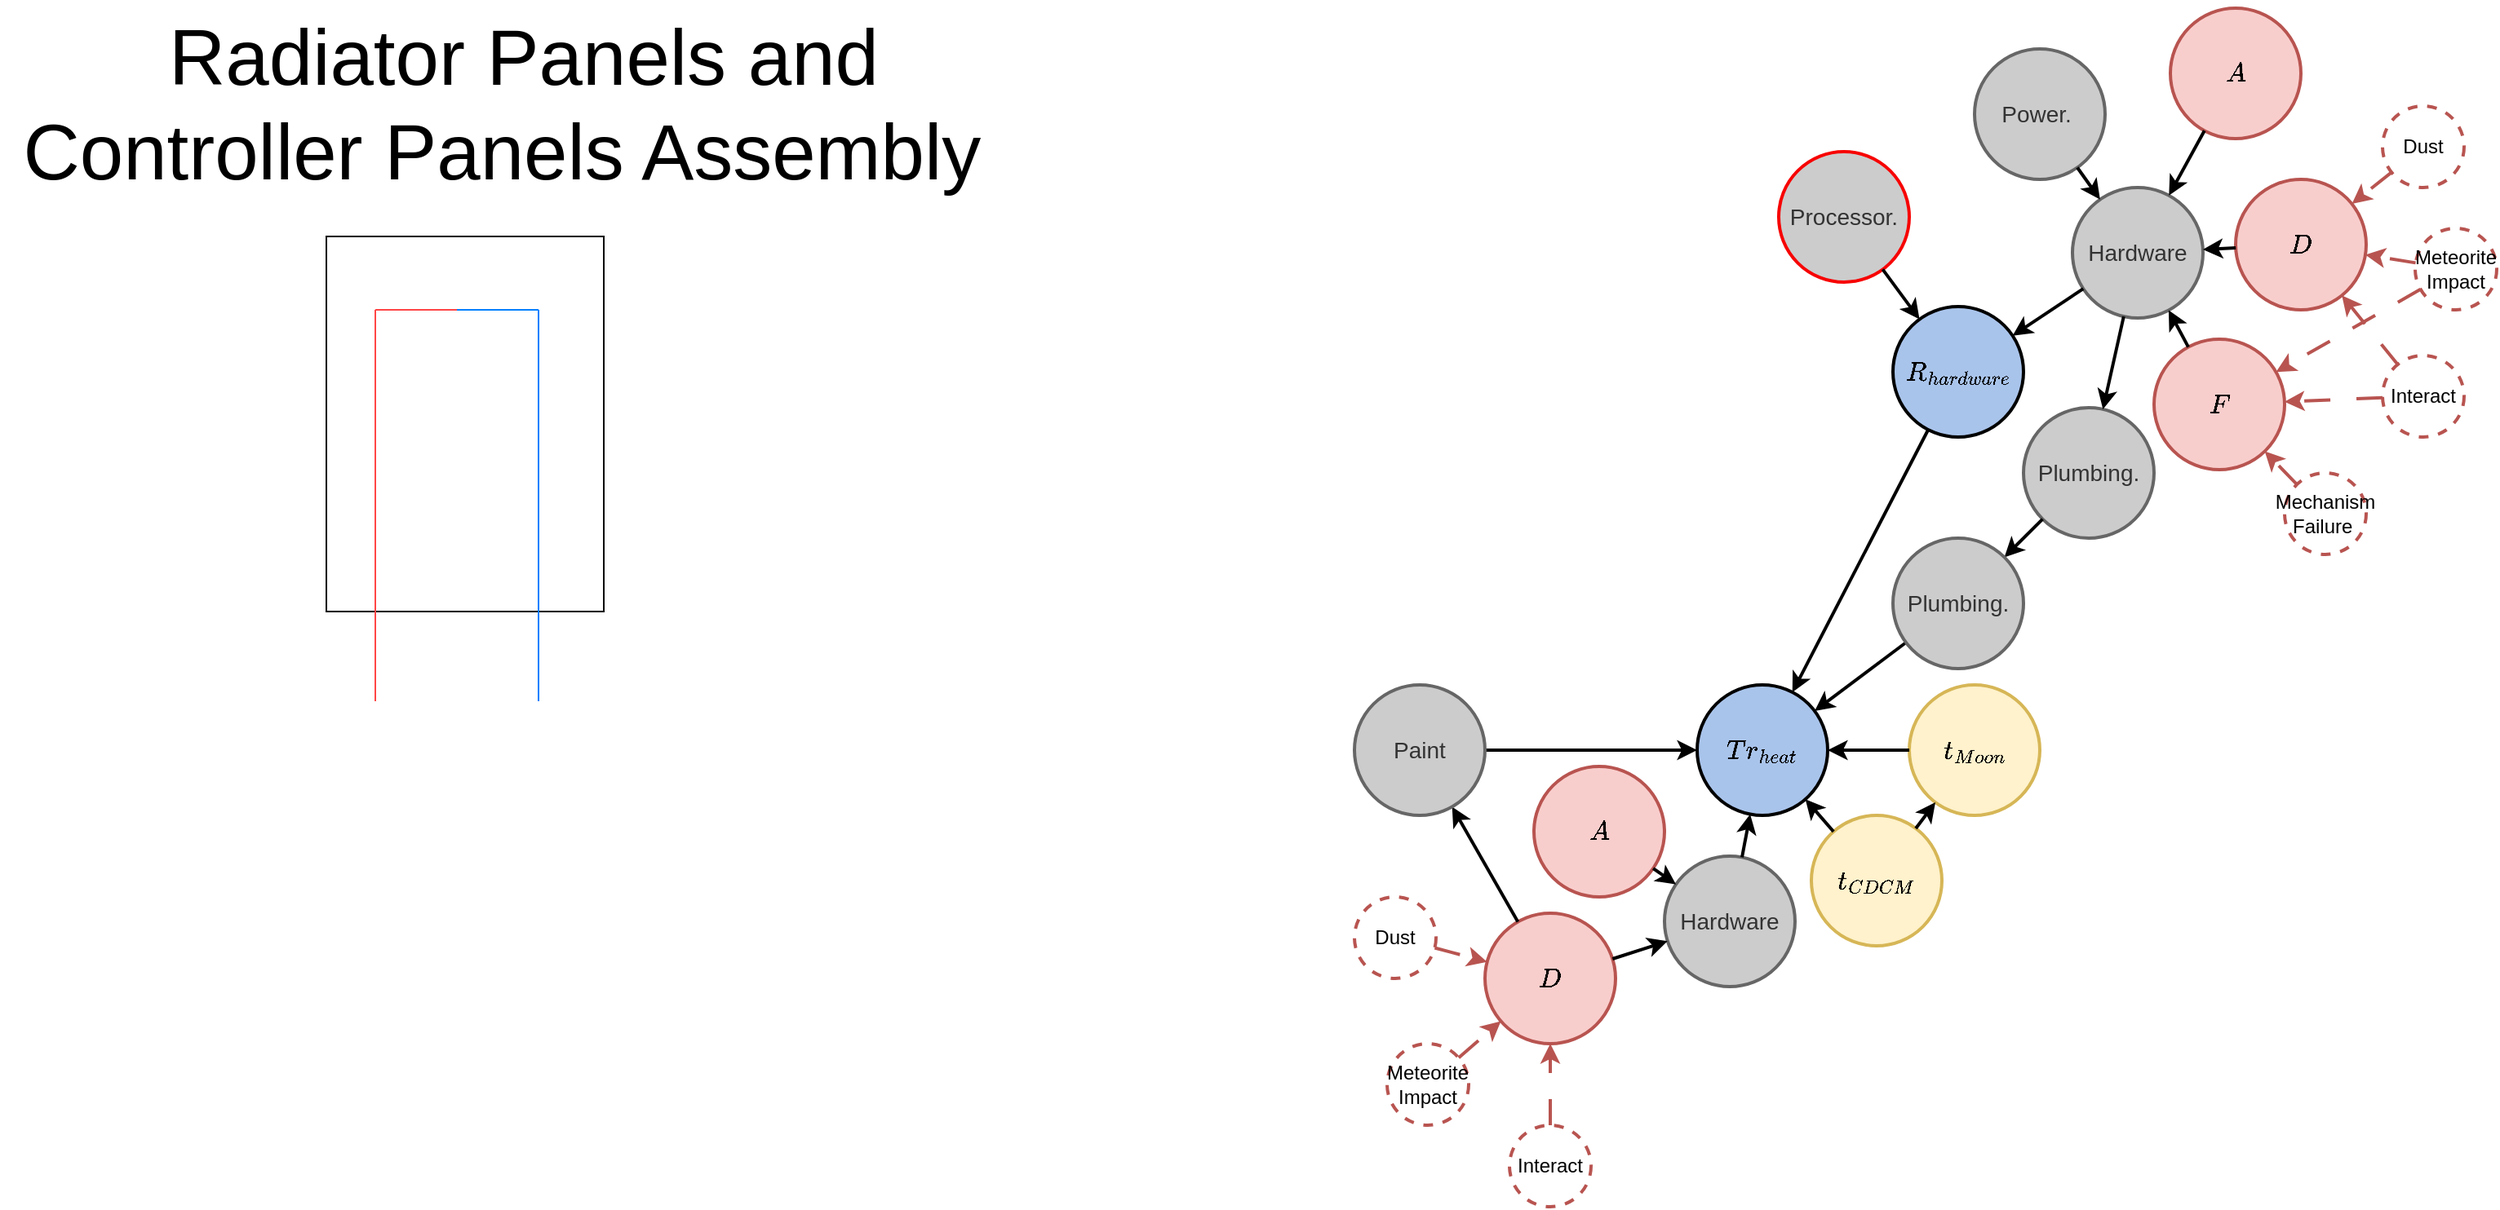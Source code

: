 <mxfile version="23.1.5" type="device" pages="2">
  <diagram name="Radiator Panel and Controller Assembly" id="eAiV2HlveXnox6a5wbPU">
    <mxGraphModel dx="-2134" dy="1843" grid="1" gridSize="10" guides="1" tooltips="1" connect="1" arrows="1" fold="1" page="1" pageScale="1" pageWidth="850" pageHeight="1100" math="1" shadow="0">
      <root>
        <mxCell id="0" />
        <mxCell id="1" parent="0" />
        <mxCell id="MpkXv-uB2nJ2toXxbD7L-1" value="&lt;div style=&quot;text-align: center;&quot;&gt;&lt;font style=&quot;font-size: 48px;&quot;&gt;Radiator Panels and Controller Panels Assembly&amp;nbsp;&amp;nbsp;&lt;/font&gt;&lt;/div&gt;" style="text;whiteSpace=wrap;html=1;fillColor=none;" parent="1" vertex="1">
          <mxGeometry x="3450" y="-1010" width="640" height="85.33" as="geometry" />
        </mxCell>
        <mxCell id="MpkXv-uB2nJ2toXxbD7L-2" value="" style="rounded=0;whiteSpace=wrap;html=1;" parent="1" vertex="1">
          <mxGeometry x="3650" y="-865" width="170" height="230" as="geometry" />
        </mxCell>
        <mxCell id="MpkXv-uB2nJ2toXxbD7L-3" value="" style="endArrow=none;html=1;rounded=0;exitX=0.75;exitY=0;exitDx=0;exitDy=0;strokeColor=#007FFF;" parent="1" edge="1">
          <mxGeometry width="50" height="50" relative="1" as="geometry">
            <mxPoint x="3780" y="-820" as="sourcePoint" />
            <mxPoint x="3780" y="-580" as="targetPoint" />
          </mxGeometry>
        </mxCell>
        <mxCell id="MpkXv-uB2nJ2toXxbD7L-4" value="" style="endArrow=none;html=1;rounded=0;exitX=0.75;exitY=0;exitDx=0;exitDy=0;fillColor=#FF0000;strokeColor=#FF4545;" parent="1" edge="1">
          <mxGeometry width="50" height="50" relative="1" as="geometry">
            <mxPoint x="3680" y="-820" as="sourcePoint" />
            <mxPoint x="3680" y="-580" as="targetPoint" />
          </mxGeometry>
        </mxCell>
        <mxCell id="MpkXv-uB2nJ2toXxbD7L-5" value="" style="endArrow=none;html=1;rounded=0;fillColor=#FF0000;strokeColor=#FF4545;" parent="1" edge="1">
          <mxGeometry width="50" height="50" relative="1" as="geometry">
            <mxPoint x="3680" y="-820" as="sourcePoint" />
            <mxPoint x="3735" y="-820" as="targetPoint" />
          </mxGeometry>
        </mxCell>
        <mxCell id="MpkXv-uB2nJ2toXxbD7L-6" value="" style="endArrow=none;html=1;rounded=0;entryX=0.432;entryY=0.196;entryDx=0;entryDy=0;entryPerimeter=0;strokeColor=#007FFF;" parent="1" edge="1">
          <mxGeometry width="50" height="50" relative="1" as="geometry">
            <mxPoint x="3730" y="-820" as="sourcePoint" />
            <mxPoint x="3780" y="-820" as="targetPoint" />
          </mxGeometry>
        </mxCell>
        <mxCell id="MpkXv-uB2nJ2toXxbD7L-18" value="&lt;font style=&quot;font-size: 14px;&quot;&gt;Plumbing.&lt;/font&gt;" style="ellipse;whiteSpace=wrap;html=1;aspect=fixed;fillColor=#CCCCCC;strokeColor=#666666;strokeWidth=2;fontColor=#333333;" parent="1" vertex="1">
          <mxGeometry x="4690" y="-760" width="80" height="80" as="geometry" />
        </mxCell>
        <mxCell id="MpkXv-uB2nJ2toXxbD7L-19" value="&lt;font style=&quot;font-size: 14px;&quot;&gt;$$Tr_{heat}$$&lt;/font&gt;" style="ellipse;whiteSpace=wrap;html=1;aspect=fixed;fillColor=#A9C4EB;strokeWidth=2;" parent="1" vertex="1">
          <mxGeometry x="4490" y="-590" width="80" height="80" as="geometry" />
        </mxCell>
        <mxCell id="MpkXv-uB2nJ2toXxbD7L-20" value="&lt;font style=&quot;font-size: 14px;&quot;&gt;Hardware&lt;/font&gt;" style="ellipse;whiteSpace=wrap;html=1;aspect=fixed;fillColor=#CCCCCC;strokeColor=#666666;strokeWidth=2;fontColor=#333333;" parent="1" vertex="1">
          <mxGeometry x="4470" y="-485" width="80" height="80" as="geometry" />
        </mxCell>
        <mxCell id="MpkXv-uB2nJ2toXxbD7L-21" value="" style="endArrow=classic;html=1;rounded=0;strokeWidth=2;" parent="1" source="MpkXv-uB2nJ2toXxbD7L-20" target="MpkXv-uB2nJ2toXxbD7L-19" edge="1">
          <mxGeometry width="50" height="50" relative="1" as="geometry">
            <mxPoint x="4260" y="-600" as="sourcePoint" />
            <mxPoint x="4310" y="-650" as="targetPoint" />
          </mxGeometry>
        </mxCell>
        <mxCell id="MpkXv-uB2nJ2toXxbD7L-22" value="" style="endArrow=classic;html=1;rounded=0;strokeWidth=2;" parent="1" source="QvR7kz82h0KMmSURmOb6-1" target="MpkXv-uB2nJ2toXxbD7L-19" edge="1">
          <mxGeometry width="50" height="50" relative="1" as="geometry">
            <mxPoint x="4586.126" y="-503.161" as="sourcePoint" />
            <mxPoint x="4592" y="-501" as="targetPoint" />
          </mxGeometry>
        </mxCell>
        <mxCell id="MpkXv-uB2nJ2toXxbD7L-23" value="&lt;font style=&quot;font-size: 14px;&quot;&gt;$$D$$&lt;/font&gt;" style="ellipse;whiteSpace=wrap;html=1;aspect=fixed;fillColor=#f8cecc;strokeColor=#b85450;strokeWidth=2;" parent="1" vertex="1">
          <mxGeometry x="4360" y="-450" width="80" height="80" as="geometry" />
        </mxCell>
        <mxCell id="MpkXv-uB2nJ2toXxbD7L-24" value="&lt;font style=&quot;font-size: 14px;&quot;&gt;$$A$$&lt;/font&gt;" style="ellipse;whiteSpace=wrap;html=1;aspect=fixed;fillColor=#f8cecc;strokeColor=#b85450;strokeWidth=2;" parent="1" vertex="1">
          <mxGeometry x="4390" y="-540" width="80" height="80" as="geometry" />
        </mxCell>
        <mxCell id="MpkXv-uB2nJ2toXxbD7L-25" value="" style="endArrow=classic;html=1;rounded=0;strokeWidth=2;" parent="1" source="MpkXv-uB2nJ2toXxbD7L-23" target="MpkXv-uB2nJ2toXxbD7L-20" edge="1">
          <mxGeometry width="50" height="50" relative="1" as="geometry">
            <mxPoint x="4553" y="-458" as="sourcePoint" />
            <mxPoint x="4596" y="-487" as="targetPoint" />
          </mxGeometry>
        </mxCell>
        <mxCell id="MpkXv-uB2nJ2toXxbD7L-26" value="" style="endArrow=classic;html=1;rounded=0;strokeWidth=2;" parent="1" source="MpkXv-uB2nJ2toXxbD7L-24" target="MpkXv-uB2nJ2toXxbD7L-20" edge="1">
          <mxGeometry width="50" height="50" relative="1" as="geometry">
            <mxPoint x="4448" y="-412" as="sourcePoint" />
            <mxPoint x="4589.178" y="-495.068" as="targetPoint" />
          </mxGeometry>
        </mxCell>
        <mxCell id="MpkXv-uB2nJ2toXxbD7L-27" value="&lt;font style=&quot;font-size: 12px;&quot;&gt;Meteorite Impact&lt;/font&gt;" style="ellipse;whiteSpace=wrap;html=1;aspect=fixed;strokeWidth=2;strokeColor=#b85450;fillColor=#ffffff;dashed=1;" parent="1" vertex="1">
          <mxGeometry x="4300" y="-370" width="50" height="50" as="geometry" />
        </mxCell>
        <mxCell id="MpkXv-uB2nJ2toXxbD7L-28" value="Interact" style="ellipse;whiteSpace=wrap;html=1;aspect=fixed;strokeWidth=2;strokeColor=#b85450;fillColor=#ffffff;dashed=1;" parent="1" vertex="1">
          <mxGeometry x="4375" y="-320" width="50" height="50" as="geometry" />
        </mxCell>
        <mxCell id="MpkXv-uB2nJ2toXxbD7L-29" value="&lt;font style=&quot;font-size: 12px;&quot;&gt;Dust&lt;/font&gt;" style="ellipse;whiteSpace=wrap;html=1;aspect=fixed;strokeWidth=2;strokeColor=#b85450;fillColor=#ffffff;dashed=1;" parent="1" vertex="1">
          <mxGeometry x="4280" y="-460" width="50" height="50" as="geometry" />
        </mxCell>
        <mxCell id="MpkXv-uB2nJ2toXxbD7L-30" value="" style="endArrow=classic;html=1;rounded=0;strokeColor=#B85450;dashed=1;dashPattern=8 8;strokeWidth=2;" parent="1" source="MpkXv-uB2nJ2toXxbD7L-28" target="MpkXv-uB2nJ2toXxbD7L-23" edge="1">
          <mxGeometry width="50" height="50" relative="1" as="geometry">
            <mxPoint x="4489" y="-260" as="sourcePoint" />
            <mxPoint x="4494" y="-290" as="targetPoint" />
          </mxGeometry>
        </mxCell>
        <mxCell id="MpkXv-uB2nJ2toXxbD7L-31" value="" style="endArrow=classic;html=1;rounded=0;strokeColor=#B85450;dashed=1;dashPattern=8 8;strokeWidth=2;" parent="1" source="MpkXv-uB2nJ2toXxbD7L-27" target="MpkXv-uB2nJ2toXxbD7L-23" edge="1">
          <mxGeometry width="50" height="50" relative="1" as="geometry">
            <mxPoint x="4366" y="-258" as="sourcePoint" />
            <mxPoint x="4389" y="-272" as="targetPoint" />
          </mxGeometry>
        </mxCell>
        <mxCell id="MpkXv-uB2nJ2toXxbD7L-32" value="" style="endArrow=classic;html=1;rounded=0;strokeColor=#B85450;dashed=1;dashPattern=8 8;strokeWidth=2;" parent="1" source="MpkXv-uB2nJ2toXxbD7L-29" target="MpkXv-uB2nJ2toXxbD7L-23" edge="1">
          <mxGeometry width="50" height="50" relative="1" as="geometry">
            <mxPoint x="4354" y="-351" as="sourcePoint" />
            <mxPoint x="4380" y="-374" as="targetPoint" />
          </mxGeometry>
        </mxCell>
        <mxCell id="MpkXv-uB2nJ2toXxbD7L-37" value="" style="endArrow=classic;html=1;rounded=0;strokeWidth=2;" parent="1" source="MpkXv-uB2nJ2toXxbD7L-23" target="MpkXv-uB2nJ2toXxbD7L-39" edge="1">
          <mxGeometry width="50" height="50" relative="1" as="geometry">
            <mxPoint x="4448" y="-412" as="sourcePoint" />
            <mxPoint x="4321.2" y="-536.08" as="targetPoint" />
          </mxGeometry>
        </mxCell>
        <mxCell id="MpkXv-uB2nJ2toXxbD7L-38" value="" style="endArrow=classic;html=1;rounded=0;strokeWidth=2;" parent="1" source="MpkXv-uB2nJ2toXxbD7L-39" target="MpkXv-uB2nJ2toXxbD7L-19" edge="1">
          <mxGeometry width="50" height="50" relative="1" as="geometry">
            <mxPoint x="4339.862" y="-566.678" as="sourcePoint" />
            <mxPoint x="4313" y="-537" as="targetPoint" />
          </mxGeometry>
        </mxCell>
        <mxCell id="MpkXv-uB2nJ2toXxbD7L-39" value="&lt;font style=&quot;font-size: 14px;&quot;&gt;Paint&lt;/font&gt;" style="ellipse;whiteSpace=wrap;html=1;aspect=fixed;fillColor=#CCCCCC;strokeColor=#666666;strokeWidth=2;fontColor=#333333;" parent="1" vertex="1">
          <mxGeometry x="4280" y="-590" width="80" height="80" as="geometry" />
        </mxCell>
        <mxCell id="MpkXv-uB2nJ2toXxbD7L-40" value="&lt;font style=&quot;font-size: 14px;&quot;&gt;Hardware&lt;/font&gt;" style="ellipse;whiteSpace=wrap;html=1;aspect=fixed;fillColor=#CCCCCC;strokeColor=#666666;strokeWidth=2;fontColor=#333333;" parent="1" vertex="1">
          <mxGeometry x="4720" y="-895" width="80" height="80" as="geometry" />
        </mxCell>
        <mxCell id="MpkXv-uB2nJ2toXxbD7L-41" value="&lt;font style=&quot;font-size: 14px;&quot;&gt;Processor.&lt;/font&gt;" style="ellipse;whiteSpace=wrap;html=1;aspect=fixed;fillColor=#CCCCCC;strokeColor=#F70202;strokeWidth=2;fontColor=#333333;" parent="1" vertex="1">
          <mxGeometry x="4540" y="-917" width="80" height="80" as="geometry" />
        </mxCell>
        <mxCell id="MpkXv-uB2nJ2toXxbD7L-42" value="&lt;font style=&quot;font-size: 14px;&quot;&gt;$$t_{CDCM}$$&lt;/font&gt;" style="ellipse;whiteSpace=wrap;html=1;aspect=fixed;strokeWidth=2;strokeColor=#d6b656;fillColor=#fff2cc;direction=south;rotation=0;" parent="1" vertex="1">
          <mxGeometry x="4560" y="-510" width="80" height="80" as="geometry" />
        </mxCell>
        <mxCell id="MpkXv-uB2nJ2toXxbD7L-43" value="" style="endArrow=classic;html=1;rounded=0;strokeWidth=2;" parent="1" source="MpkXv-uB2nJ2toXxbD7L-42" target="MpkXv-uB2nJ2toXxbD7L-19" edge="1">
          <mxGeometry width="50" height="50" relative="1" as="geometry">
            <mxPoint x="4080" y="-900" as="sourcePoint" />
            <mxPoint x="4210" y="-900" as="targetPoint" />
          </mxGeometry>
        </mxCell>
        <mxCell id="MpkXv-uB2nJ2toXxbD7L-44" value="&lt;font style=&quot;font-size: 14px;&quot;&gt;$$R_{hardware}$$&lt;/font&gt;" style="ellipse;whiteSpace=wrap;html=1;aspect=fixed;fillColor=#A9C4EB;strokeWidth=2;" parent="1" vertex="1">
          <mxGeometry x="4610" y="-822" width="80" height="80" as="geometry" />
        </mxCell>
        <mxCell id="MpkXv-uB2nJ2toXxbD7L-45" value="" style="endArrow=classic;html=1;rounded=0;strokeWidth=2;" parent="1" source="MpkXv-uB2nJ2toXxbD7L-41" target="MpkXv-uB2nJ2toXxbD7L-44" edge="1">
          <mxGeometry width="50" height="50" relative="1" as="geometry">
            <mxPoint x="4080" y="-900" as="sourcePoint" />
            <mxPoint x="4210" y="-900" as="targetPoint" />
          </mxGeometry>
        </mxCell>
        <mxCell id="MpkXv-uB2nJ2toXxbD7L-46" value="" style="endArrow=classic;html=1;rounded=0;strokeWidth=2;" parent="1" source="MpkXv-uB2nJ2toXxbD7L-40" target="MpkXv-uB2nJ2toXxbD7L-44" edge="1">
          <mxGeometry width="50" height="50" relative="1" as="geometry">
            <mxPoint x="4406" y="-1004" as="sourcePoint" />
            <mxPoint x="4425" y="-981" as="targetPoint" />
          </mxGeometry>
        </mxCell>
        <mxCell id="MpkXv-uB2nJ2toXxbD7L-47" value="&lt;font style=&quot;font-size: 14px;&quot;&gt;$$t_{Moon}$$&lt;/font&gt;" style="ellipse;whiteSpace=wrap;html=1;aspect=fixed;strokeWidth=2;strokeColor=#d6b656;fillColor=#fff2cc;" parent="1" vertex="1">
          <mxGeometry x="4620" y="-590" width="80" height="80" as="geometry" />
        </mxCell>
        <mxCell id="MpkXv-uB2nJ2toXxbD7L-48" value="" style="endArrow=classic;html=1;rounded=0;strokeWidth=2;" parent="1" source="MpkXv-uB2nJ2toXxbD7L-47" target="MpkXv-uB2nJ2toXxbD7L-19" edge="1">
          <mxGeometry width="50" height="50" relative="1" as="geometry">
            <mxPoint x="4290" y="-1046" as="sourcePoint" />
            <mxPoint x="4340" y="-1040" as="targetPoint" />
          </mxGeometry>
        </mxCell>
        <mxCell id="MpkXv-uB2nJ2toXxbD7L-49" value="" style="endArrow=classic;html=1;rounded=0;strokeWidth=2;" parent="1" source="MpkXv-uB2nJ2toXxbD7L-42" target="MpkXv-uB2nJ2toXxbD7L-47" edge="1">
          <mxGeometry width="50" height="50" relative="1" as="geometry">
            <mxPoint x="4290" y="-1046" as="sourcePoint" />
            <mxPoint x="4340" y="-1040" as="targetPoint" />
          </mxGeometry>
        </mxCell>
        <mxCell id="MpkXv-uB2nJ2toXxbD7L-56" value="&lt;font style=&quot;font-size: 14px;&quot;&gt;Power.&amp;nbsp;&lt;/font&gt;" style="ellipse;whiteSpace=wrap;html=1;aspect=fixed;fillColor=#CCCCCC;strokeColor=#666666;strokeWidth=2;fontColor=#333333;" parent="1" vertex="1">
          <mxGeometry x="4660" y="-980" width="80" height="80" as="geometry" />
        </mxCell>
        <mxCell id="MpkXv-uB2nJ2toXxbD7L-58" value="" style="endArrow=classic;html=1;rounded=0;strokeWidth=2;" parent="1" source="MpkXv-uB2nJ2toXxbD7L-56" target="MpkXv-uB2nJ2toXxbD7L-40" edge="1">
          <mxGeometry width="50" height="50" relative="1" as="geometry">
            <mxPoint x="4611" y="-951" as="sourcePoint" />
            <mxPoint x="4600" y="-906" as="targetPoint" />
          </mxGeometry>
        </mxCell>
        <mxCell id="MpkXv-uB2nJ2toXxbD7L-59" value="&lt;font style=&quot;font-size: 14px;&quot;&gt;$$A$$&lt;/font&gt;" style="ellipse;whiteSpace=wrap;html=1;aspect=fixed;fillColor=#f8cecc;strokeColor=#b85450;strokeWidth=2;" parent="1" vertex="1">
          <mxGeometry x="4780" y="-1005" width="80" height="80" as="geometry" />
        </mxCell>
        <mxCell id="MpkXv-uB2nJ2toXxbD7L-60" value="" style="endArrow=classic;html=1;rounded=0;strokeWidth=2;" parent="1" source="MpkXv-uB2nJ2toXxbD7L-59" target="MpkXv-uB2nJ2toXxbD7L-40" edge="1">
          <mxGeometry width="50" height="50" relative="1" as="geometry">
            <mxPoint x="4186" y="-868" as="sourcePoint" />
            <mxPoint x="4214" y="-882" as="targetPoint" />
          </mxGeometry>
        </mxCell>
        <mxCell id="MpkXv-uB2nJ2toXxbD7L-61" value="&lt;font style=&quot;font-size: 14px;&quot;&gt;$$D$$&lt;/font&gt;" style="ellipse;whiteSpace=wrap;html=1;aspect=fixed;fillColor=#f8cecc;strokeColor=#b85450;strokeWidth=2;" parent="1" vertex="1">
          <mxGeometry x="4820" y="-900" width="80" height="80" as="geometry" />
        </mxCell>
        <mxCell id="MpkXv-uB2nJ2toXxbD7L-62" value="Interact" style="ellipse;whiteSpace=wrap;html=1;aspect=fixed;strokeWidth=2;strokeColor=#b85450;fillColor=#ffffff;dashed=1;" parent="1" vertex="1">
          <mxGeometry x="4910" y="-792" width="50" height="50" as="geometry" />
        </mxCell>
        <mxCell id="MpkXv-uB2nJ2toXxbD7L-63" value="&lt;font style=&quot;font-size: 12px;&quot;&gt;Dust&lt;/font&gt;" style="ellipse;whiteSpace=wrap;html=1;aspect=fixed;strokeWidth=2;strokeColor=#b85450;fillColor=#ffffff;dashed=1;" parent="1" vertex="1">
          <mxGeometry x="4910" y="-945" width="50" height="50" as="geometry" />
        </mxCell>
        <mxCell id="MpkXv-uB2nJ2toXxbD7L-64" value="&lt;font style=&quot;font-size: 14px;&quot;&gt;$$F$$&lt;/font&gt;" style="ellipse;whiteSpace=wrap;html=1;aspect=fixed;fillColor=#f8cecc;strokeColor=#b85450;strokeWidth=2;" parent="1" vertex="1">
          <mxGeometry x="4770" y="-802" width="80" height="80" as="geometry" />
        </mxCell>
        <mxCell id="MpkXv-uB2nJ2toXxbD7L-65" value="&lt;font style=&quot;font-size: 12px;&quot;&gt;Meteorite Impact&lt;/font&gt;" style="ellipse;whiteSpace=wrap;html=1;aspect=fixed;strokeWidth=2;strokeColor=#b85450;fillColor=#ffffff;dashed=1;" parent="1" vertex="1">
          <mxGeometry x="4930" y="-870" width="50" height="50" as="geometry" />
        </mxCell>
        <mxCell id="MpkXv-uB2nJ2toXxbD7L-66" value="Mechanism Failure&amp;nbsp;" style="ellipse;whiteSpace=wrap;html=1;aspect=fixed;strokeWidth=2;strokeColor=#b85450;fillColor=#ffffff;dashed=1;" parent="1" vertex="1">
          <mxGeometry x="4850" y="-720" width="50" height="50" as="geometry" />
        </mxCell>
        <mxCell id="MpkXv-uB2nJ2toXxbD7L-67" value="" style="endArrow=classic;html=1;rounded=0;strokeWidth=2;" parent="1" source="MpkXv-uB2nJ2toXxbD7L-61" target="MpkXv-uB2nJ2toXxbD7L-40" edge="1">
          <mxGeometry width="50" height="50" relative="1" as="geometry">
            <mxPoint x="4811" y="-920" as="sourcePoint" />
            <mxPoint x="4789" y="-880" as="targetPoint" />
          </mxGeometry>
        </mxCell>
        <mxCell id="MpkXv-uB2nJ2toXxbD7L-69" value="" style="endArrow=classic;html=1;rounded=0;strokeWidth=2;" parent="1" source="MpkXv-uB2nJ2toXxbD7L-64" target="MpkXv-uB2nJ2toXxbD7L-40" edge="1">
          <mxGeometry width="50" height="50" relative="1" as="geometry">
            <mxPoint x="4830" y="-848" as="sourcePoint" />
            <mxPoint x="4810" y="-847" as="targetPoint" />
          </mxGeometry>
        </mxCell>
        <mxCell id="MpkXv-uB2nJ2toXxbD7L-70" value="" style="endArrow=classic;html=1;rounded=0;strokeColor=#B85450;dashed=1;dashPattern=8 8;strokeWidth=2;" parent="1" source="MpkXv-uB2nJ2toXxbD7L-66" target="MpkXv-uB2nJ2toXxbD7L-64" edge="1">
          <mxGeometry width="50" height="50" relative="1" as="geometry">
            <mxPoint x="4400" y="-310" as="sourcePoint" />
            <mxPoint x="4400" y="-360" as="targetPoint" />
          </mxGeometry>
        </mxCell>
        <mxCell id="MpkXv-uB2nJ2toXxbD7L-71" value="" style="endArrow=classic;html=1;rounded=0;strokeColor=#B85450;dashed=1;dashPattern=8 8;strokeWidth=2;" parent="1" source="MpkXv-uB2nJ2toXxbD7L-62" target="MpkXv-uB2nJ2toXxbD7L-61" edge="1">
          <mxGeometry width="50" height="50" relative="1" as="geometry">
            <mxPoint x="4868" y="-703" as="sourcePoint" />
            <mxPoint x="4848" y="-723" as="targetPoint" />
          </mxGeometry>
        </mxCell>
        <mxCell id="MpkXv-uB2nJ2toXxbD7L-72" value="" style="endArrow=classic;html=1;rounded=0;strokeColor=#B85450;dashed=1;dashPattern=8 8;strokeWidth=2;" parent="1" source="MpkXv-uB2nJ2toXxbD7L-62" target="MpkXv-uB2nJ2toXxbD7L-64" edge="1">
          <mxGeometry width="50" height="50" relative="1" as="geometry">
            <mxPoint x="4929" y="-776" as="sourcePoint" />
            <mxPoint x="4895" y="-819" as="targetPoint" />
          </mxGeometry>
        </mxCell>
        <mxCell id="MpkXv-uB2nJ2toXxbD7L-73" value="" style="endArrow=classic;html=1;rounded=0;strokeColor=#B85450;dashed=1;dashPattern=8 8;strokeWidth=2;" parent="1" source="MpkXv-uB2nJ2toXxbD7L-65" target="MpkXv-uB2nJ2toXxbD7L-64" edge="1">
          <mxGeometry width="50" height="50" relative="1" as="geometry">
            <mxPoint x="4920" y="-756" as="sourcePoint" />
            <mxPoint x="4860" y="-753" as="targetPoint" />
          </mxGeometry>
        </mxCell>
        <mxCell id="MpkXv-uB2nJ2toXxbD7L-74" value="" style="endArrow=classic;html=1;rounded=0;strokeColor=#B85450;dashed=1;dashPattern=8 8;strokeWidth=2;" parent="1" source="MpkXv-uB2nJ2toXxbD7L-65" target="MpkXv-uB2nJ2toXxbD7L-61" edge="1">
          <mxGeometry width="50" height="50" relative="1" as="geometry">
            <mxPoint x="4943" y="-823" as="sourcePoint" />
            <mxPoint x="4855" y="-772" as="targetPoint" />
          </mxGeometry>
        </mxCell>
        <mxCell id="MpkXv-uB2nJ2toXxbD7L-75" value="" style="endArrow=classic;html=1;rounded=0;strokeColor=#B85450;dashed=1;dashPattern=8 8;strokeWidth=2;" parent="1" source="MpkXv-uB2nJ2toXxbD7L-63" target="MpkXv-uB2nJ2toXxbD7L-61" edge="1">
          <mxGeometry width="50" height="50" relative="1" as="geometry">
            <mxPoint x="4940" y="-839" as="sourcePoint" />
            <mxPoint x="4910" y="-844" as="targetPoint" />
          </mxGeometry>
        </mxCell>
        <mxCell id="MpkXv-uB2nJ2toXxbD7L-76" value="" style="endArrow=classic;html=1;rounded=0;strokeWidth=2;" parent="1" source="MpkXv-uB2nJ2toXxbD7L-44" target="MpkXv-uB2nJ2toXxbD7L-19" edge="1">
          <mxGeometry width="50" height="50" relative="1" as="geometry">
            <mxPoint x="4737" y="-823" as="sourcePoint" />
            <mxPoint x="4693" y="-794" as="targetPoint" />
          </mxGeometry>
        </mxCell>
        <mxCell id="W8VcZXc8o7KfC7zY_yOx-2" value="" style="endArrow=classic;html=1;rounded=0;strokeWidth=2;" parent="1" source="MpkXv-uB2nJ2toXxbD7L-40" target="MpkXv-uB2nJ2toXxbD7L-18" edge="1">
          <mxGeometry width="50" height="50" relative="1" as="geometry">
            <mxPoint x="4652" y="-726" as="sourcePoint" />
            <mxPoint x="4568" y="-566" as="targetPoint" />
          </mxGeometry>
        </mxCell>
        <mxCell id="QvR7kz82h0KMmSURmOb6-2" value="" style="endArrow=classic;html=1;rounded=0;strokeWidth=2;" parent="1" source="MpkXv-uB2nJ2toXxbD7L-18" target="QvR7kz82h0KMmSURmOb6-1" edge="1">
          <mxGeometry width="50" height="50" relative="1" as="geometry">
            <mxPoint x="4689" y="-684" as="sourcePoint" />
            <mxPoint x="4561" y="-576" as="targetPoint" />
          </mxGeometry>
        </mxCell>
        <mxCell id="QvR7kz82h0KMmSURmOb6-1" value="&lt;font style=&quot;font-size: 14px;&quot;&gt;Plumbing.&lt;/font&gt;" style="ellipse;whiteSpace=wrap;html=1;aspect=fixed;fillColor=#CCCCCC;strokeColor=#666666;strokeWidth=2;fontColor=#333333;" parent="1" vertex="1">
          <mxGeometry x="4610" y="-680" width="80" height="80" as="geometry" />
        </mxCell>
      </root>
    </mxGraphModel>
  </diagram>
  <diagram id="bI185MPfb0PKphJDRKYA" name="Radiator Panel and Controller - C">
    <mxGraphModel dx="-2387" dy="1694" grid="1" gridSize="10" guides="1" tooltips="1" connect="1" arrows="1" fold="1" page="1" pageScale="1" pageWidth="850" pageHeight="1100" math="1" shadow="0">
      <root>
        <mxCell id="0" />
        <mxCell id="1" parent="0" />
        <mxCell id="K7vXhHdATI-bio44h420-41" value="" style="ellipse;whiteSpace=wrap;html=1;strokeWidth=3;" parent="1" vertex="1">
          <mxGeometry x="3420" y="-600" width="511.13" height="530" as="geometry" />
        </mxCell>
        <mxCell id="K7vXhHdATI-bio44h420-39" value="" style="ellipse;whiteSpace=wrap;html=1;strokeWidth=3;" parent="1" vertex="1">
          <mxGeometry x="3870" y="-837" width="540" height="410" as="geometry" />
        </mxCell>
        <mxCell id="VCioUuNDDIBbodnkYjL9-2" value="&lt;font style=&quot;font-size: 14px;&quot;&gt;Plumbing.&lt;/font&gt;" style="ellipse;whiteSpace=wrap;html=1;aspect=fixed;fillColor=#CCCCCC;strokeColor=#666666;strokeWidth=2;fontColor=#333333;" parent="1" vertex="1">
          <mxGeometry x="4340" y="-300" width="80" height="80" as="geometry" />
        </mxCell>
        <mxCell id="VCioUuNDDIBbodnkYjL9-3" value="&lt;font style=&quot;font-size: 14px;&quot;&gt;$$Tr_{heat}$$&lt;/font&gt;" style="ellipse;whiteSpace=wrap;html=1;aspect=fixed;fillColor=#A9C4EB;strokeWidth=2;" parent="1" vertex="1">
          <mxGeometry x="3710" y="-450" width="80" height="80" as="geometry" />
        </mxCell>
        <mxCell id="VCioUuNDDIBbodnkYjL9-4" value="&lt;font style=&quot;font-size: 14px;&quot;&gt;Hardware&lt;/font&gt;" style="ellipse;whiteSpace=wrap;html=1;aspect=fixed;fillColor=#CCCCCC;strokeColor=#666666;strokeWidth=2;fontColor=#333333;" parent="1" vertex="1">
          <mxGeometry x="3680" y="-350" width="80" height="80" as="geometry" />
        </mxCell>
        <mxCell id="VCioUuNDDIBbodnkYjL9-5" value="" style="endArrow=classic;html=1;rounded=0;strokeWidth=2;" parent="1" source="VCioUuNDDIBbodnkYjL9-4" target="VCioUuNDDIBbodnkYjL9-3" edge="1">
          <mxGeometry width="50" height="50" relative="1" as="geometry">
            <mxPoint x="3515" y="-410" as="sourcePoint" />
            <mxPoint x="3565" y="-460" as="targetPoint" />
          </mxGeometry>
        </mxCell>
        <mxCell id="VCioUuNDDIBbodnkYjL9-6" value="" style="endArrow=classic;html=1;rounded=0;strokeWidth=2;" parent="1" source="uyFP0W8wYzZUrcmGfK_x-9" target="VCioUuNDDIBbodnkYjL9-3" edge="1">
          <mxGeometry width="50" height="50" relative="1" as="geometry">
            <mxPoint x="3841.126" y="-313.161" as="sourcePoint" />
            <mxPoint x="3847" y="-311" as="targetPoint" />
          </mxGeometry>
        </mxCell>
        <mxCell id="VCioUuNDDIBbodnkYjL9-7" value="&lt;font style=&quot;font-size: 14px;&quot;&gt;$$D$$&lt;/font&gt;" style="ellipse;whiteSpace=wrap;html=1;aspect=fixed;fillColor=#f8cecc;strokeColor=#b85450;strokeWidth=2;" parent="1" vertex="1">
          <mxGeometry x="3615" y="-260" width="80" height="80" as="geometry" />
        </mxCell>
        <mxCell id="VCioUuNDDIBbodnkYjL9-8" value="&lt;font style=&quot;font-size: 14px;&quot;&gt;$$A$$&lt;/font&gt;" style="ellipse;whiteSpace=wrap;html=1;aspect=fixed;fillColor=#f8cecc;strokeColor=#b85450;strokeWidth=2;" parent="1" vertex="1">
          <mxGeometry x="3555" y="-370" width="80" height="80" as="geometry" />
        </mxCell>
        <mxCell id="VCioUuNDDIBbodnkYjL9-9" value="" style="endArrow=classic;html=1;rounded=0;strokeWidth=2;" parent="1" source="VCioUuNDDIBbodnkYjL9-7" target="VCioUuNDDIBbodnkYjL9-4" edge="1">
          <mxGeometry width="50" height="50" relative="1" as="geometry">
            <mxPoint x="3808" y="-268" as="sourcePoint" />
            <mxPoint x="3851" y="-297" as="targetPoint" />
          </mxGeometry>
        </mxCell>
        <mxCell id="VCioUuNDDIBbodnkYjL9-10" value="" style="endArrow=classic;html=1;rounded=0;strokeWidth=2;" parent="1" source="VCioUuNDDIBbodnkYjL9-8" target="VCioUuNDDIBbodnkYjL9-4" edge="1">
          <mxGeometry width="50" height="50" relative="1" as="geometry">
            <mxPoint x="3703" y="-222" as="sourcePoint" />
            <mxPoint x="3844.178" y="-305.068" as="targetPoint" />
          </mxGeometry>
        </mxCell>
        <mxCell id="VCioUuNDDIBbodnkYjL9-11" value="&lt;font style=&quot;font-size: 12px;&quot;&gt;Meteorite Impact&lt;/font&gt;" style="ellipse;whiteSpace=wrap;html=1;aspect=fixed;strokeWidth=2;strokeColor=#b85450;fillColor=#ffffff;dashed=1;" parent="1" vertex="1">
          <mxGeometry x="3555" y="-180" width="50" height="50" as="geometry" />
        </mxCell>
        <mxCell id="VCioUuNDDIBbodnkYjL9-12" value="Interact" style="ellipse;whiteSpace=wrap;html=1;aspect=fixed;strokeWidth=2;strokeColor=#b85450;fillColor=#ffffff;dashed=1;" parent="1" vertex="1">
          <mxGeometry x="3630" y="-130" width="50" height="50" as="geometry" />
        </mxCell>
        <mxCell id="VCioUuNDDIBbodnkYjL9-13" value="&lt;font style=&quot;font-size: 12px;&quot;&gt;Dust&lt;/font&gt;" style="ellipse;whiteSpace=wrap;html=1;aspect=fixed;strokeWidth=2;strokeColor=#b85450;fillColor=#ffffff;dashed=1;" parent="1" vertex="1">
          <mxGeometry x="3535" y="-270" width="50" height="50" as="geometry" />
        </mxCell>
        <mxCell id="VCioUuNDDIBbodnkYjL9-14" value="" style="endArrow=classic;html=1;rounded=0;strokeColor=#B85450;dashed=1;dashPattern=8 8;strokeWidth=2;" parent="1" source="VCioUuNDDIBbodnkYjL9-12" target="VCioUuNDDIBbodnkYjL9-7" edge="1">
          <mxGeometry width="50" height="50" relative="1" as="geometry">
            <mxPoint x="3744" y="-70" as="sourcePoint" />
            <mxPoint x="3749" y="-100" as="targetPoint" />
          </mxGeometry>
        </mxCell>
        <mxCell id="VCioUuNDDIBbodnkYjL9-15" value="" style="endArrow=classic;html=1;rounded=0;strokeColor=#B85450;dashed=1;dashPattern=8 8;strokeWidth=2;" parent="1" source="VCioUuNDDIBbodnkYjL9-11" target="VCioUuNDDIBbodnkYjL9-7" edge="1">
          <mxGeometry width="50" height="50" relative="1" as="geometry">
            <mxPoint x="3621" y="-68" as="sourcePoint" />
            <mxPoint x="3644" y="-82" as="targetPoint" />
          </mxGeometry>
        </mxCell>
        <mxCell id="VCioUuNDDIBbodnkYjL9-16" value="" style="endArrow=classic;html=1;rounded=0;strokeColor=#B85450;dashed=1;dashPattern=8 8;strokeWidth=2;" parent="1" source="VCioUuNDDIBbodnkYjL9-13" target="VCioUuNDDIBbodnkYjL9-7" edge="1">
          <mxGeometry width="50" height="50" relative="1" as="geometry">
            <mxPoint x="3609" y="-161" as="sourcePoint" />
            <mxPoint x="3635" y="-184" as="targetPoint" />
          </mxGeometry>
        </mxCell>
        <mxCell id="K7vXhHdATI-bio44h420-1" value="&lt;font style=&quot;font-size: 14px;&quot;&gt;Hardware&lt;/font&gt;" style="ellipse;whiteSpace=wrap;html=1;aspect=fixed;fillColor=#CCCCCC;strokeColor=#666666;strokeWidth=2;fontColor=#333333;" parent="1" vertex="1">
          <mxGeometry x="4080" y="-685" width="80" height="80" as="geometry" />
        </mxCell>
        <mxCell id="K7vXhHdATI-bio44h420-2" value="&lt;font style=&quot;font-size: 14px;&quot;&gt;Processor.&lt;/font&gt;" style="ellipse;whiteSpace=wrap;html=1;aspect=fixed;fillColor=#CCCCCC;strokeColor=#F70202;strokeWidth=2;fontColor=#333333;" parent="1" vertex="1">
          <mxGeometry x="3900" y="-707" width="80" height="80" as="geometry" />
        </mxCell>
        <mxCell id="K7vXhHdATI-bio44h420-3" value="&lt;font style=&quot;font-size: 14px;&quot;&gt;$$t_{CDCM}$$&lt;/font&gt;" style="ellipse;whiteSpace=wrap;html=1;aspect=fixed;strokeWidth=2;strokeColor=#d6b656;fillColor=#fff2cc;direction=south;" parent="1" vertex="1">
          <mxGeometry x="3540" y="-507" width="80" height="80" as="geometry" />
        </mxCell>
        <mxCell id="K7vXhHdATI-bio44h420-5" value="&lt;font style=&quot;font-size: 14px;&quot;&gt;$$R_{hardware}$$&lt;/font&gt;" style="ellipse;whiteSpace=wrap;html=1;aspect=fixed;fillColor=#A9C4EB;strokeWidth=2;" parent="1" vertex="1">
          <mxGeometry x="3970" y="-630" width="80" height="80" as="geometry" />
        </mxCell>
        <mxCell id="K7vXhHdATI-bio44h420-6" value="" style="endArrow=classic;html=1;rounded=0;strokeWidth=2;" parent="1" source="K7vXhHdATI-bio44h420-2" target="K7vXhHdATI-bio44h420-5" edge="1">
          <mxGeometry width="50" height="50" relative="1" as="geometry">
            <mxPoint x="3440" y="-690" as="sourcePoint" />
            <mxPoint x="3570" y="-690" as="targetPoint" />
          </mxGeometry>
        </mxCell>
        <mxCell id="K7vXhHdATI-bio44h420-7" value="" style="endArrow=classic;html=1;rounded=0;strokeWidth=2;" parent="1" source="K7vXhHdATI-bio44h420-1" target="K7vXhHdATI-bio44h420-5" edge="1">
          <mxGeometry width="50" height="50" relative="1" as="geometry">
            <mxPoint x="3766" y="-794" as="sourcePoint" />
            <mxPoint x="3785" y="-771" as="targetPoint" />
          </mxGeometry>
        </mxCell>
        <mxCell id="K7vXhHdATI-bio44h420-8" value="&lt;font style=&quot;font-size: 14px;&quot;&gt;$$t_{Moon}$$&lt;/font&gt;" style="ellipse;whiteSpace=wrap;html=1;aspect=fixed;strokeWidth=2;strokeColor=#d6b656;fillColor=#fff2cc;" parent="1" vertex="1">
          <mxGeometry x="3640" y="-587" width="80" height="80" as="geometry" />
        </mxCell>
        <mxCell id="K7vXhHdATI-bio44h420-10" value="" style="endArrow=classic;html=1;rounded=0;strokeWidth=2;" parent="1" source="K7vXhHdATI-bio44h420-3" target="K7vXhHdATI-bio44h420-8" edge="1">
          <mxGeometry width="50" height="50" relative="1" as="geometry">
            <mxPoint x="3650" y="-836" as="sourcePoint" />
            <mxPoint x="3700" y="-830" as="targetPoint" />
          </mxGeometry>
        </mxCell>
        <mxCell id="K7vXhHdATI-bio44h420-17" value="&lt;font style=&quot;font-size: 14px;&quot;&gt;Power.&amp;nbsp;&lt;/font&gt;" style="ellipse;whiteSpace=wrap;html=1;aspect=fixed;fillColor=#CCCCCC;strokeColor=#666666;strokeWidth=2;fontColor=#333333;" parent="1" vertex="1">
          <mxGeometry x="4020" y="-770" width="80" height="80" as="geometry" />
        </mxCell>
        <mxCell id="K7vXhHdATI-bio44h420-19" value="" style="endArrow=classic;html=1;rounded=0;strokeWidth=2;" parent="1" source="K7vXhHdATI-bio44h420-17" target="K7vXhHdATI-bio44h420-1" edge="1">
          <mxGeometry width="50" height="50" relative="1" as="geometry">
            <mxPoint x="3971" y="-741" as="sourcePoint" />
            <mxPoint x="3960" y="-696" as="targetPoint" />
          </mxGeometry>
        </mxCell>
        <mxCell id="K7vXhHdATI-bio44h420-20" value="&lt;font style=&quot;font-size: 14px;&quot;&gt;$$A$$&lt;/font&gt;" style="ellipse;whiteSpace=wrap;html=1;aspect=fixed;fillColor=#f8cecc;strokeColor=#b85450;strokeWidth=2;" parent="1" vertex="1">
          <mxGeometry x="4140" y="-795" width="80" height="80" as="geometry" />
        </mxCell>
        <mxCell id="K7vXhHdATI-bio44h420-21" value="" style="endArrow=classic;html=1;rounded=0;strokeWidth=2;" parent="1" source="K7vXhHdATI-bio44h420-20" target="K7vXhHdATI-bio44h420-1" edge="1">
          <mxGeometry width="50" height="50" relative="1" as="geometry">
            <mxPoint x="3546" y="-658" as="sourcePoint" />
            <mxPoint x="3574" y="-672" as="targetPoint" />
          </mxGeometry>
        </mxCell>
        <mxCell id="K7vXhHdATI-bio44h420-22" value="&lt;font style=&quot;font-size: 14px;&quot;&gt;$$D$$&lt;/font&gt;" style="ellipse;whiteSpace=wrap;html=1;aspect=fixed;fillColor=#f8cecc;strokeColor=#b85450;strokeWidth=2;" parent="1" vertex="1">
          <mxGeometry x="4180" y="-690" width="80" height="80" as="geometry" />
        </mxCell>
        <mxCell id="K7vXhHdATI-bio44h420-23" value="Interact" style="ellipse;whiteSpace=wrap;html=1;aspect=fixed;strokeWidth=2;strokeColor=#b85450;fillColor=#ffffff;dashed=1;" parent="1" vertex="1">
          <mxGeometry x="4270" y="-582" width="50" height="50" as="geometry" />
        </mxCell>
        <mxCell id="K7vXhHdATI-bio44h420-24" value="&lt;font style=&quot;font-size: 12px;&quot;&gt;Dust&lt;/font&gt;" style="ellipse;whiteSpace=wrap;html=1;aspect=fixed;strokeWidth=2;strokeColor=#b85450;fillColor=#ffffff;dashed=1;" parent="1" vertex="1">
          <mxGeometry x="4270" y="-735" width="50" height="50" as="geometry" />
        </mxCell>
        <mxCell id="K7vXhHdATI-bio44h420-25" value="&lt;font style=&quot;font-size: 14px;&quot;&gt;$$F$$&lt;/font&gt;" style="ellipse;whiteSpace=wrap;html=1;aspect=fixed;fillColor=#f8cecc;strokeColor=#b85450;strokeWidth=2;" parent="1" vertex="1">
          <mxGeometry x="4130" y="-592" width="80" height="80" as="geometry" />
        </mxCell>
        <mxCell id="K7vXhHdATI-bio44h420-26" value="&lt;font style=&quot;font-size: 12px;&quot;&gt;Meteorite Impact&lt;/font&gt;" style="ellipse;whiteSpace=wrap;html=1;aspect=fixed;strokeWidth=2;strokeColor=#b85450;fillColor=#ffffff;dashed=1;" parent="1" vertex="1">
          <mxGeometry x="4290" y="-660" width="50" height="50" as="geometry" />
        </mxCell>
        <mxCell id="K7vXhHdATI-bio44h420-27" value="Mechanism Failure&amp;nbsp;" style="ellipse;whiteSpace=wrap;html=1;aspect=fixed;strokeWidth=2;strokeColor=#b85450;fillColor=#ffffff;dashed=1;" parent="1" vertex="1">
          <mxGeometry x="4210" y="-510" width="50" height="50" as="geometry" />
        </mxCell>
        <mxCell id="K7vXhHdATI-bio44h420-28" value="" style="endArrow=classic;html=1;rounded=0;strokeWidth=2;" parent="1" source="K7vXhHdATI-bio44h420-22" target="K7vXhHdATI-bio44h420-1" edge="1">
          <mxGeometry width="50" height="50" relative="1" as="geometry">
            <mxPoint x="4171" y="-710" as="sourcePoint" />
            <mxPoint x="4149" y="-670" as="targetPoint" />
          </mxGeometry>
        </mxCell>
        <mxCell id="K7vXhHdATI-bio44h420-29" value="" style="endArrow=classic;html=1;rounded=0;strokeWidth=2;" parent="1" source="K7vXhHdATI-bio44h420-25" target="K7vXhHdATI-bio44h420-1" edge="1">
          <mxGeometry width="50" height="50" relative="1" as="geometry">
            <mxPoint x="4190" y="-638" as="sourcePoint" />
            <mxPoint x="4170" y="-637" as="targetPoint" />
          </mxGeometry>
        </mxCell>
        <mxCell id="K7vXhHdATI-bio44h420-30" value="" style="endArrow=classic;html=1;rounded=0;strokeColor=#B85450;dashed=1;dashPattern=8 8;strokeWidth=2;" parent="1" source="K7vXhHdATI-bio44h420-27" target="K7vXhHdATI-bio44h420-25" edge="1">
          <mxGeometry width="50" height="50" relative="1" as="geometry">
            <mxPoint x="3760" y="-100" as="sourcePoint" />
            <mxPoint x="3760" y="-150" as="targetPoint" />
          </mxGeometry>
        </mxCell>
        <mxCell id="K7vXhHdATI-bio44h420-31" value="" style="endArrow=classic;html=1;rounded=0;strokeColor=#B85450;dashed=1;dashPattern=8 8;strokeWidth=2;" parent="1" source="K7vXhHdATI-bio44h420-23" target="K7vXhHdATI-bio44h420-22" edge="1">
          <mxGeometry width="50" height="50" relative="1" as="geometry">
            <mxPoint x="4228" y="-493" as="sourcePoint" />
            <mxPoint x="4208" y="-513" as="targetPoint" />
          </mxGeometry>
        </mxCell>
        <mxCell id="K7vXhHdATI-bio44h420-32" value="" style="endArrow=classic;html=1;rounded=0;strokeColor=#B85450;dashed=1;dashPattern=8 8;strokeWidth=2;" parent="1" source="K7vXhHdATI-bio44h420-23" target="K7vXhHdATI-bio44h420-25" edge="1">
          <mxGeometry width="50" height="50" relative="1" as="geometry">
            <mxPoint x="4289" y="-566" as="sourcePoint" />
            <mxPoint x="4255" y="-609" as="targetPoint" />
          </mxGeometry>
        </mxCell>
        <mxCell id="K7vXhHdATI-bio44h420-33" value="" style="endArrow=classic;html=1;rounded=0;strokeColor=#B85450;dashed=1;dashPattern=8 8;strokeWidth=2;" parent="1" source="K7vXhHdATI-bio44h420-26" target="K7vXhHdATI-bio44h420-25" edge="1">
          <mxGeometry width="50" height="50" relative="1" as="geometry">
            <mxPoint x="4280" y="-546" as="sourcePoint" />
            <mxPoint x="4220" y="-543" as="targetPoint" />
          </mxGeometry>
        </mxCell>
        <mxCell id="K7vXhHdATI-bio44h420-34" value="" style="endArrow=classic;html=1;rounded=0;strokeColor=#B85450;dashed=1;dashPattern=8 8;strokeWidth=2;" parent="1" source="K7vXhHdATI-bio44h420-26" target="K7vXhHdATI-bio44h420-22" edge="1">
          <mxGeometry width="50" height="50" relative="1" as="geometry">
            <mxPoint x="4303" y="-613" as="sourcePoint" />
            <mxPoint x="4215" y="-562" as="targetPoint" />
          </mxGeometry>
        </mxCell>
        <mxCell id="K7vXhHdATI-bio44h420-35" value="" style="endArrow=classic;html=1;rounded=0;strokeColor=#B85450;dashed=1;dashPattern=8 8;strokeWidth=2;" parent="1" source="K7vXhHdATI-bio44h420-24" target="K7vXhHdATI-bio44h420-22" edge="1">
          <mxGeometry width="50" height="50" relative="1" as="geometry">
            <mxPoint x="4300" y="-629" as="sourcePoint" />
            <mxPoint x="4270" y="-634" as="targetPoint" />
          </mxGeometry>
        </mxCell>
        <mxCell id="K7vXhHdATI-bio44h420-37" value="" style="endArrow=classic;html=1;rounded=0;strokeWidth=2;" parent="1" source="K7vXhHdATI-bio44h420-5" target="VCioUuNDDIBbodnkYjL9-3" edge="1">
          <mxGeometry width="50" height="50" relative="1" as="geometry">
            <mxPoint x="4005" y="-608" as="sourcePoint" />
            <mxPoint x="3958.284" y="-568.284" as="targetPoint" />
          </mxGeometry>
        </mxCell>
        <mxCell id="K7vXhHdATI-bio44h420-40" value="&lt;div style=&quot;text-align: center;&quot;&gt;&lt;font style=&quot;font-size: 48px;&quot;&gt;Controller&lt;/font&gt;&lt;/div&gt;" style="text;whiteSpace=wrap;html=1;fillColor=none;" parent="1" vertex="1">
          <mxGeometry x="4220" y="-835" width="155" height="40" as="geometry" />
        </mxCell>
        <mxCell id="K7vXhHdATI-bio44h420-42" value="&lt;div style=&quot;text-align: center;&quot;&gt;&lt;font style=&quot;font-size: 48px;&quot;&gt;Radiator Panels&lt;/font&gt;&lt;/div&gt;" style="text;whiteSpace=wrap;html=1;fillColor=none;" parent="1" vertex="1">
          <mxGeometry x="4320" y="-140" width="155" height="70" as="geometry" />
        </mxCell>
        <mxCell id="4HBZj0DdS0wHTuclLqw--1" value="" style="endArrow=classic;html=1;rounded=0;strokeWidth=2;" parent="1" source="K7vXhHdATI-bio44h420-3" target="VCioUuNDDIBbodnkYjL9-3" edge="1">
          <mxGeometry width="50" height="50" relative="1" as="geometry">
            <mxPoint x="3839" y="-195" as="sourcePoint" />
            <mxPoint x="3851" y="-215" as="targetPoint" />
          </mxGeometry>
        </mxCell>
        <mxCell id="4HBZj0DdS0wHTuclLqw--2" value="" style="endArrow=classic;html=1;rounded=0;strokeWidth=2;" parent="1" source="K7vXhHdATI-bio44h420-8" target="uyFP0W8wYzZUrcmGfK_x-3" edge="1">
          <mxGeometry width="50" height="50" relative="1" as="geometry">
            <mxPoint x="3810" y="-185" as="sourcePoint" />
            <mxPoint x="3870" y="-290" as="targetPoint" />
          </mxGeometry>
        </mxCell>
        <mxCell id="nI-PISb-2JP2K3Lri92p-1" value="" style="endArrow=classic;html=1;rounded=0;strokeWidth=2;" parent="1" source="uyFP0W8wYzZUrcmGfK_x-10" target="VCioUuNDDIBbodnkYjL9-2" edge="1">
          <mxGeometry width="50" height="50" relative="1" as="geometry">
            <mxPoint x="4180" y="-360" as="sourcePoint" />
            <mxPoint x="4053" y="-584" as="targetPoint" />
          </mxGeometry>
        </mxCell>
        <mxCell id="uyFP0W8wYzZUrcmGfK_x-1" value="&lt;font style=&quot;font-size: 14px;&quot;&gt;Plumbing.&lt;/font&gt;" style="ellipse;whiteSpace=wrap;html=1;aspect=fixed;fillColor=#CCCCCC;strokeColor=#666666;strokeWidth=2;fontColor=#333333;" parent="1" vertex="1">
          <mxGeometry x="4040" y="-560" width="80" height="80" as="geometry" />
        </mxCell>
        <mxCell id="uyFP0W8wYzZUrcmGfK_x-2" value="" style="endArrow=classic;html=1;rounded=0;strokeWidth=2;" parent="1" source="K7vXhHdATI-bio44h420-1" target="uyFP0W8wYzZUrcmGfK_x-1" edge="1">
          <mxGeometry width="50" height="50" relative="1" as="geometry">
            <mxPoint x="4058" y="-486" as="sourcePoint" />
            <mxPoint x="3932" y="-394" as="targetPoint" />
          </mxGeometry>
        </mxCell>
        <mxCell id="uyFP0W8wYzZUrcmGfK_x-3" value="&lt;font style=&quot;font-size: 14px;&quot;&gt;$$S_{Irr}$$&lt;/font&gt;" style="ellipse;whiteSpace=wrap;html=1;aspect=fixed;strokeWidth=2;strokeColor=#d6b656;fillColor=#fff2cc;" parent="1" vertex="1">
          <mxGeometry x="3745" y="-560" width="80" height="80" as="geometry" />
        </mxCell>
        <mxCell id="uyFP0W8wYzZUrcmGfK_x-4" value="" style="endArrow=classic;html=1;rounded=0;strokeWidth=2;" parent="1" source="uyFP0W8wYzZUrcmGfK_x-3" target="VCioUuNDDIBbodnkYjL9-3" edge="1">
          <mxGeometry width="50" height="50" relative="1" as="geometry">
            <mxPoint x="3834" y="-227" as="sourcePoint" />
            <mxPoint x="3776" y="-363" as="targetPoint" />
          </mxGeometry>
        </mxCell>
        <mxCell id="uyFP0W8wYzZUrcmGfK_x-6" value="" style="endArrow=classic;html=1;rounded=0;strokeWidth=2;" parent="1" source="VCioUuNDDIBbodnkYjL9-2" target="uyFP0W8wYzZUrcmGfK_x-5" edge="1">
          <mxGeometry width="50" height="50" relative="1" as="geometry">
            <mxPoint x="4171" y="-341" as="sourcePoint" />
            <mxPoint x="3789" y="-404" as="targetPoint" />
          </mxGeometry>
        </mxCell>
        <mxCell id="uyFP0W8wYzZUrcmGfK_x-5" value="&lt;font style=&quot;font-size: 14px;&quot;&gt;Fluid.&lt;/font&gt;" style="ellipse;whiteSpace=wrap;html=1;aspect=fixed;fillColor=#CCCCCC;strokeColor=#666666;strokeWidth=2;fontColor=#333333;" parent="1" vertex="1">
          <mxGeometry x="4195" y="-310" width="80" height="80" as="geometry" />
        </mxCell>
        <mxCell id="uyFP0W8wYzZUrcmGfK_x-7" value="&lt;font style=&quot;font-size: 14px;&quot;&gt;$$c_{fluid}$$&lt;/font&gt;" style="ellipse;whiteSpace=wrap;html=1;aspect=fixed;strokeWidth=2;strokeColor=#d6b656;fillColor=#fff2cc;direction=south;" parent="1" vertex="1">
          <mxGeometry x="3980" y="-260" width="80" height="80" as="geometry" />
        </mxCell>
        <mxCell id="uyFP0W8wYzZUrcmGfK_x-8" value="&lt;font style=&quot;font-size: 14px;&quot;&gt;$$T_{fluid}$$&lt;/font&gt;" style="ellipse;whiteSpace=wrap;html=1;aspect=fixed;strokeWidth=2;strokeColor=#d6b656;fillColor=#fff2cc;" parent="1" vertex="1">
          <mxGeometry x="4010" y="-350" width="80" height="80" as="geometry" />
        </mxCell>
        <mxCell id="uyFP0W8wYzZUrcmGfK_x-11" value="" style="endArrow=classic;html=1;rounded=0;strokeWidth=2;" parent="1" source="uyFP0W8wYzZUrcmGfK_x-1" target="uyFP0W8wYzZUrcmGfK_x-10" edge="1">
          <mxGeometry width="50" height="50" relative="1" as="geometry">
            <mxPoint x="4114" y="-498" as="sourcePoint" />
            <mxPoint x="4356" y="-342" as="targetPoint" />
          </mxGeometry>
        </mxCell>
        <mxCell id="uyFP0W8wYzZUrcmGfK_x-10" value="&lt;font style=&quot;font-size: 14px;&quot;&gt;Fluid.&lt;/font&gt;" style="ellipse;whiteSpace=wrap;html=1;aspect=fixed;fillColor=#CCCCCC;strokeColor=#666666;strokeWidth=2;fontColor=#333333;" parent="1" vertex="1">
          <mxGeometry x="4225" y="-420" width="80" height="80" as="geometry" />
        </mxCell>
        <mxCell id="uyFP0W8wYzZUrcmGfK_x-12" value="" style="endArrow=classic;html=1;rounded=0;strokeWidth=2;" parent="1" source="uyFP0W8wYzZUrcmGfK_x-5" target="uyFP0W8wYzZUrcmGfK_x-9" edge="1">
          <mxGeometry width="50" height="50" relative="1" as="geometry">
            <mxPoint x="4197" y="-281" as="sourcePoint" />
            <mxPoint x="3788" y="-399" as="targetPoint" />
          </mxGeometry>
        </mxCell>
        <mxCell id="uyFP0W8wYzZUrcmGfK_x-9" value="&lt;font style=&quot;font-size: 14px;&quot;&gt;$$v_{fluid}$$&lt;/font&gt;" style="ellipse;whiteSpace=wrap;html=1;aspect=fixed;strokeWidth=2;strokeColor=#d6b656;fillColor=#fff2cc;" parent="1" vertex="1">
          <mxGeometry x="4080" y="-420" width="80" height="80" as="geometry" />
        </mxCell>
        <mxCell id="uyFP0W8wYzZUrcmGfK_x-13" value="" style="endArrow=classic;html=1;rounded=0;strokeWidth=2;" parent="1" source="uyFP0W8wYzZUrcmGfK_x-5" target="uyFP0W8wYzZUrcmGfK_x-8" edge="1">
          <mxGeometry width="50" height="50" relative="1" as="geometry">
            <mxPoint x="4216" y="-288" as="sourcePoint" />
            <mxPoint x="4179" y="-322" as="targetPoint" />
          </mxGeometry>
        </mxCell>
        <mxCell id="uyFP0W8wYzZUrcmGfK_x-14" value="" style="endArrow=classic;html=1;rounded=0;strokeWidth=2;" parent="1" source="uyFP0W8wYzZUrcmGfK_x-5" target="uyFP0W8wYzZUrcmGfK_x-7" edge="1">
          <mxGeometry width="50" height="50" relative="1" as="geometry">
            <mxPoint x="4205" y="-260" as="sourcePoint" />
            <mxPoint x="4180" y="-260" as="targetPoint" />
          </mxGeometry>
        </mxCell>
        <mxCell id="uyFP0W8wYzZUrcmGfK_x-15" value="" style="endArrow=classic;html=1;rounded=0;strokeWidth=2;exitX=0.3;exitY=0.938;exitDx=0;exitDy=0;exitPerimeter=0;" parent="1" source="uyFP0W8wYzZUrcmGfK_x-7" target="VCioUuNDDIBbodnkYjL9-3" edge="1">
          <mxGeometry width="50" height="50" relative="1" as="geometry">
            <mxPoint x="4217" y="-232" as="sourcePoint" />
            <mxPoint x="4178" y="-193" as="targetPoint" />
          </mxGeometry>
        </mxCell>
        <mxCell id="uyFP0W8wYzZUrcmGfK_x-16" value="" style="endArrow=classic;html=1;rounded=0;strokeWidth=2;" parent="1" source="uyFP0W8wYzZUrcmGfK_x-8" target="VCioUuNDDIBbodnkYjL9-3" edge="1">
          <mxGeometry width="50" height="50" relative="1" as="geometry">
            <mxPoint x="4115" y="-181" as="sourcePoint" />
            <mxPoint x="3794" y="-379" as="targetPoint" />
          </mxGeometry>
        </mxCell>
        <mxCell id="kMyu8PxQc0TW2X7ObtIh-1" value="&lt;font style=&quot;font-size: 14px;&quot;&gt;$$P_{fluid}$$&lt;/font&gt;" style="ellipse;whiteSpace=wrap;html=1;aspect=fixed;strokeWidth=2;strokeColor=#d6b656;fillColor=#fff2cc;direction=south;" vertex="1" parent="1">
          <mxGeometry x="3970" y="-145" width="80" height="80" as="geometry" />
        </mxCell>
        <mxCell id="kMyu8PxQc0TW2X7ObtIh-2" value="" style="endArrow=classic;html=1;rounded=0;strokeWidth=2;" edge="1" parent="1" source="uyFP0W8wYzZUrcmGfK_x-5" target="kMyu8PxQc0TW2X7ObtIh-1">
          <mxGeometry width="50" height="50" relative="1" as="geometry">
            <mxPoint x="4206" y="-251" as="sourcePoint" />
            <mxPoint x="4069" y="-219" as="targetPoint" />
          </mxGeometry>
        </mxCell>
        <mxCell id="kMyu8PxQc0TW2X7ObtIh-3" value="" style="endArrow=classic;html=1;rounded=0;strokeWidth=2;" edge="1" parent="1" source="kMyu8PxQc0TW2X7ObtIh-1" target="VCioUuNDDIBbodnkYjL9-3">
          <mxGeometry width="50" height="50" relative="1" as="geometry">
            <mxPoint x="4213" y="-236" as="sourcePoint" />
            <mxPoint x="4052" y="-119" as="targetPoint" />
          </mxGeometry>
        </mxCell>
      </root>
    </mxGraphModel>
  </diagram>
</mxfile>
